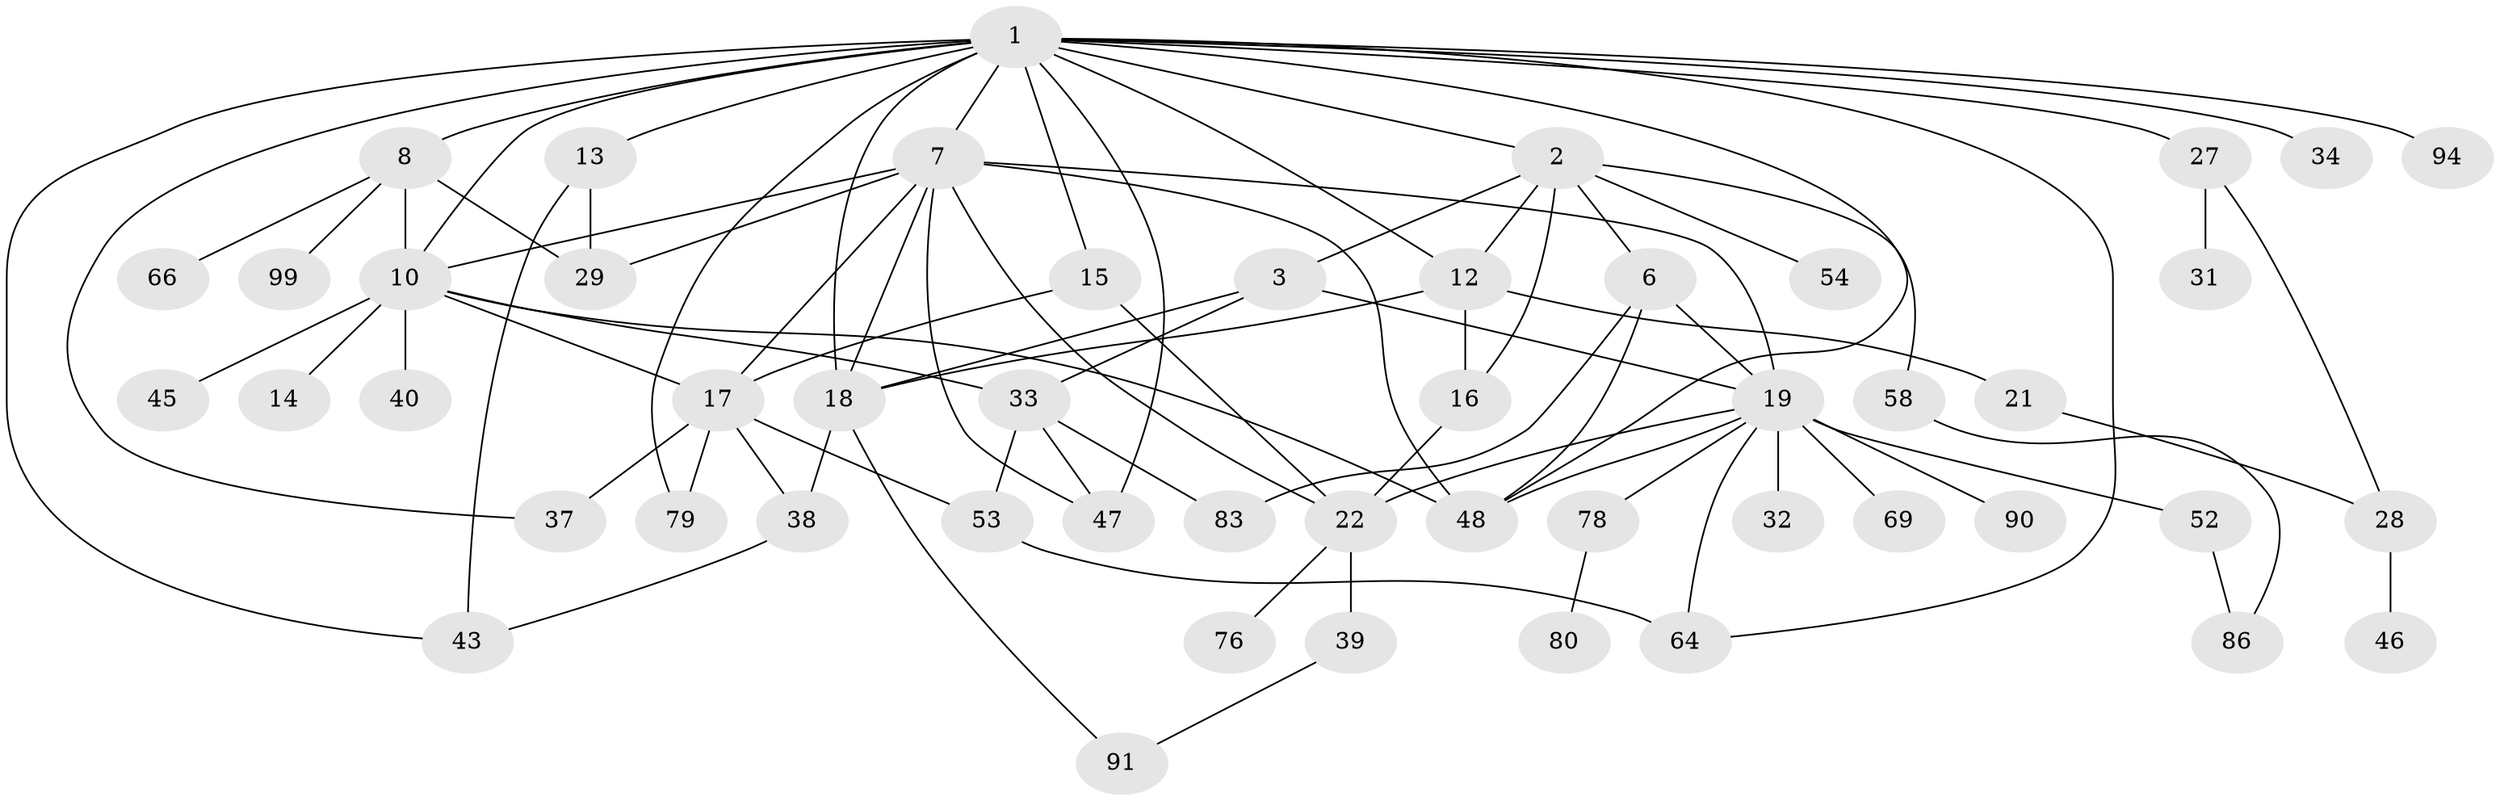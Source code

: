// original degree distribution, {5: 0.039603960396039604, 7: 0.019801980198019802, 3: 0.27722772277227725, 6: 0.04950495049504951, 8: 0.019801980198019802, 4: 0.09900990099009901, 1: 0.21782178217821782, 2: 0.27722772277227725}
// Generated by graph-tools (version 1.1) at 2025/16/03/04/25 18:16:50]
// undirected, 50 vertices, 84 edges
graph export_dot {
graph [start="1"]
  node [color=gray90,style=filled];
  1 [super="+4+24+30"];
  2;
  3 [super="+9"];
  6;
  7 [super="+55+51"];
  8 [super="+74+44"];
  10 [super="+65+11"];
  12 [super="+50+20"];
  13 [super="+60"];
  14;
  15;
  16 [super="+25"];
  17;
  18 [super="+56+95"];
  19 [super="+42+26"];
  21 [super="+89"];
  22 [super="+23"];
  27;
  28 [super="+62+36"];
  29;
  31;
  32;
  33 [super="+63"];
  34;
  37 [super="+82+81"];
  38;
  39 [super="+88"];
  40 [super="+59"];
  43;
  45;
  46;
  47 [super="+73"];
  48 [super="+85+49"];
  52;
  53 [super="+72+71"];
  54;
  58;
  64 [super="+75+93"];
  66;
  69 [super="+101"];
  76;
  78;
  79;
  80;
  83 [super="+97"];
  86;
  90;
  91;
  94;
  99;
  1 -- 2;
  1 -- 18;
  1 -- 64;
  1 -- 34;
  1 -- 7;
  1 -- 8 [weight=2];
  1 -- 13;
  1 -- 47;
  1 -- 15;
  1 -- 27;
  1 -- 94;
  1 -- 79;
  1 -- 37;
  1 -- 10;
  1 -- 43;
  1 -- 12;
  1 -- 48;
  2 -- 3;
  2 -- 6;
  2 -- 12;
  2 -- 16;
  2 -- 54;
  2 -- 58;
  3 -- 19;
  3 -- 18;
  3 -- 33;
  6 -- 19;
  6 -- 48;
  6 -- 83;
  7 -- 10;
  7 -- 17;
  7 -- 29;
  7 -- 47;
  7 -- 19;
  7 -- 22;
  7 -- 48;
  7 -- 18;
  8 -- 66;
  8 -- 99;
  8 -- 10;
  8 -- 29;
  10 -- 45;
  10 -- 48;
  10 -- 33 [weight=2];
  10 -- 17;
  10 -- 40;
  10 -- 14;
  12 -- 18;
  12 -- 16;
  12 -- 21;
  13 -- 29;
  13 -- 43;
  15 -- 17;
  15 -- 22;
  16 -- 22;
  17 -- 38;
  17 -- 79;
  17 -- 37;
  17 -- 53;
  18 -- 91;
  18 -- 38;
  19 -- 69;
  19 -- 52;
  19 -- 78;
  19 -- 22;
  19 -- 32;
  19 -- 48;
  19 -- 64 [weight=2];
  19 -- 90;
  21 -- 28;
  22 -- 39;
  22 -- 76;
  27 -- 28;
  27 -- 31;
  28 -- 46;
  33 -- 53;
  33 -- 83;
  33 -- 47;
  38 -- 43;
  39 -- 91;
  52 -- 86;
  53 -- 64;
  58 -- 86;
  78 -- 80;
}
